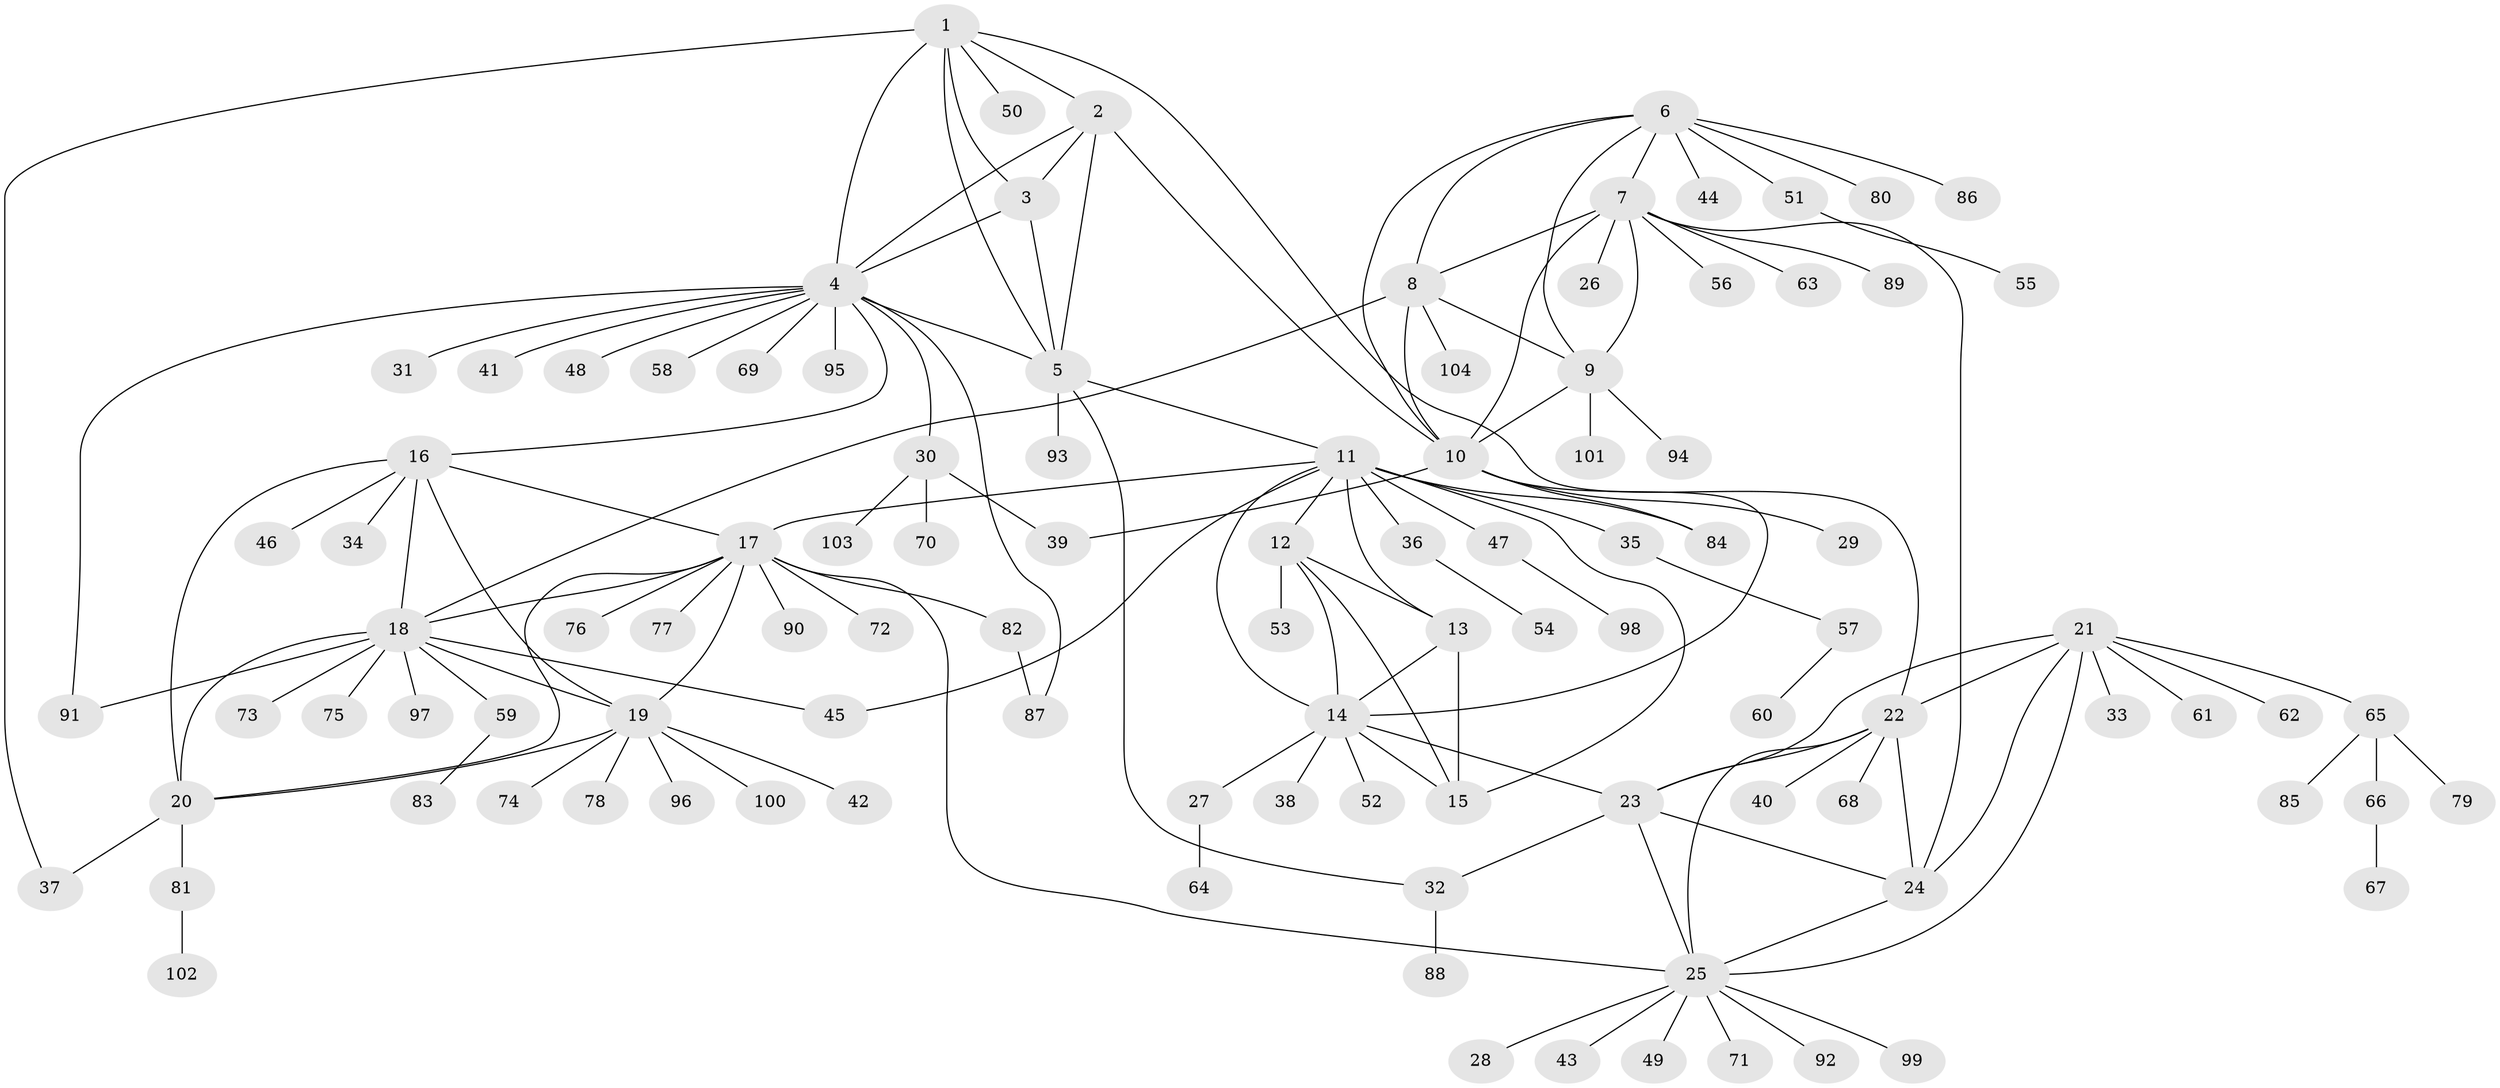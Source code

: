 // coarse degree distribution, {10: 0.02564102564102564, 6: 0.01282051282051282, 12: 0.01282051282051282, 9: 0.02564102564102564, 7: 0.0641025641025641, 4: 0.02564102564102564, 3: 0.038461538461538464, 8: 0.01282051282051282, 5: 0.038461538461538464, 16: 0.01282051282051282, 1: 0.6538461538461539, 2: 0.07692307692307693}
// Generated by graph-tools (version 1.1) at 2025/42/03/06/25 10:42:09]
// undirected, 104 vertices, 146 edges
graph export_dot {
graph [start="1"]
  node [color=gray90,style=filled];
  1;
  2;
  3;
  4;
  5;
  6;
  7;
  8;
  9;
  10;
  11;
  12;
  13;
  14;
  15;
  16;
  17;
  18;
  19;
  20;
  21;
  22;
  23;
  24;
  25;
  26;
  27;
  28;
  29;
  30;
  31;
  32;
  33;
  34;
  35;
  36;
  37;
  38;
  39;
  40;
  41;
  42;
  43;
  44;
  45;
  46;
  47;
  48;
  49;
  50;
  51;
  52;
  53;
  54;
  55;
  56;
  57;
  58;
  59;
  60;
  61;
  62;
  63;
  64;
  65;
  66;
  67;
  68;
  69;
  70;
  71;
  72;
  73;
  74;
  75;
  76;
  77;
  78;
  79;
  80;
  81;
  82;
  83;
  84;
  85;
  86;
  87;
  88;
  89;
  90;
  91;
  92;
  93;
  94;
  95;
  96;
  97;
  98;
  99;
  100;
  101;
  102;
  103;
  104;
  1 -- 2;
  1 -- 3;
  1 -- 4;
  1 -- 5;
  1 -- 22;
  1 -- 37;
  1 -- 50;
  2 -- 3;
  2 -- 4;
  2 -- 5;
  2 -- 10;
  3 -- 4;
  3 -- 5;
  4 -- 5;
  4 -- 16;
  4 -- 30;
  4 -- 31;
  4 -- 41;
  4 -- 48;
  4 -- 58;
  4 -- 69;
  4 -- 87;
  4 -- 91;
  4 -- 95;
  5 -- 11;
  5 -- 32;
  5 -- 93;
  6 -- 7;
  6 -- 8;
  6 -- 9;
  6 -- 10;
  6 -- 44;
  6 -- 51;
  6 -- 80;
  6 -- 86;
  7 -- 8;
  7 -- 9;
  7 -- 10;
  7 -- 24;
  7 -- 26;
  7 -- 56;
  7 -- 63;
  7 -- 89;
  8 -- 9;
  8 -- 10;
  8 -- 18;
  8 -- 104;
  9 -- 10;
  9 -- 94;
  9 -- 101;
  10 -- 14;
  10 -- 29;
  10 -- 39;
  10 -- 84;
  11 -- 12;
  11 -- 13;
  11 -- 14;
  11 -- 15;
  11 -- 17;
  11 -- 35;
  11 -- 36;
  11 -- 45;
  11 -- 47;
  11 -- 84;
  12 -- 13;
  12 -- 14;
  12 -- 15;
  12 -- 53;
  13 -- 14;
  13 -- 15;
  14 -- 15;
  14 -- 23;
  14 -- 27;
  14 -- 38;
  14 -- 52;
  16 -- 17;
  16 -- 18;
  16 -- 19;
  16 -- 20;
  16 -- 34;
  16 -- 46;
  17 -- 18;
  17 -- 19;
  17 -- 20;
  17 -- 25;
  17 -- 72;
  17 -- 76;
  17 -- 77;
  17 -- 82;
  17 -- 90;
  18 -- 19;
  18 -- 20;
  18 -- 45;
  18 -- 59;
  18 -- 73;
  18 -- 75;
  18 -- 91;
  18 -- 97;
  19 -- 20;
  19 -- 42;
  19 -- 74;
  19 -- 78;
  19 -- 96;
  19 -- 100;
  20 -- 37;
  20 -- 81;
  21 -- 22;
  21 -- 23;
  21 -- 24;
  21 -- 25;
  21 -- 33;
  21 -- 61;
  21 -- 62;
  21 -- 65;
  22 -- 23;
  22 -- 24;
  22 -- 25;
  22 -- 40;
  22 -- 68;
  23 -- 24;
  23 -- 25;
  23 -- 32;
  24 -- 25;
  25 -- 28;
  25 -- 43;
  25 -- 49;
  25 -- 71;
  25 -- 92;
  25 -- 99;
  27 -- 64;
  30 -- 39;
  30 -- 70;
  30 -- 103;
  32 -- 88;
  35 -- 57;
  36 -- 54;
  47 -- 98;
  51 -- 55;
  57 -- 60;
  59 -- 83;
  65 -- 66;
  65 -- 79;
  65 -- 85;
  66 -- 67;
  81 -- 102;
  82 -- 87;
}
